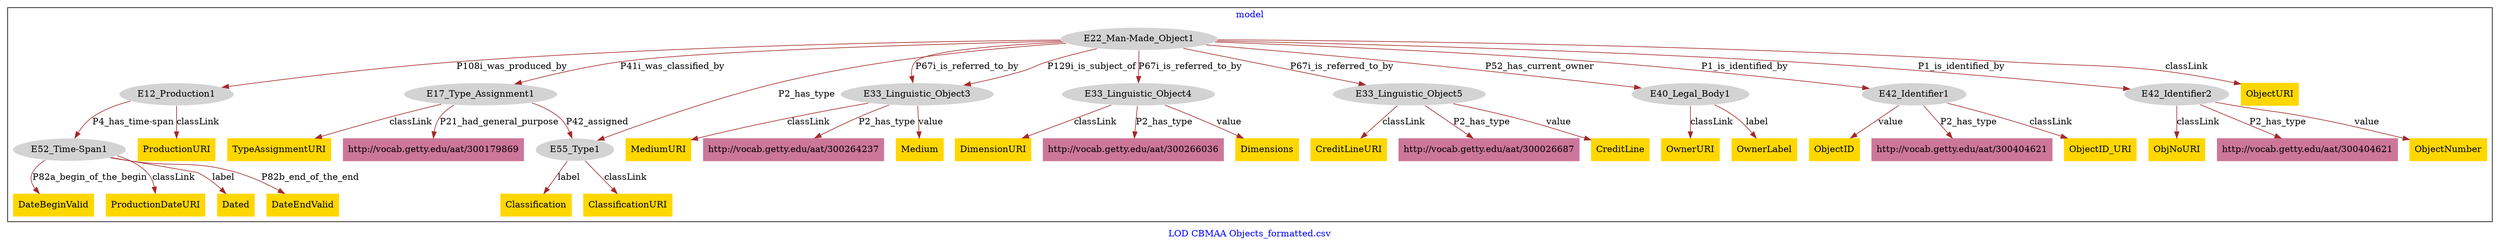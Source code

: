 digraph n0 {
fontcolor="blue"
remincross="true"
label="LOD CBMAA Objects_formatted.csv"
subgraph cluster {
label="model"
n2[style="filled",color="white",fillcolor="lightgray",label="E12_Production1"];
n3[style="filled",color="white",fillcolor="lightgray",label="E52_Time-Span1"];
n4[style="filled",color="white",fillcolor="lightgray",label="E17_Type_Assignment1"];
n5[style="filled",color="white",fillcolor="lightgray",label="E55_Type1"];
n6[style="filled",color="white",fillcolor="lightgray",label="E22_Man-Made_Object1"];
n7[style="filled",color="white",fillcolor="lightgray",label="E33_Linguistic_Object3"];
n8[style="filled",color="white",fillcolor="lightgray",label="E33_Linguistic_Object4"];
n9[style="filled",color="white",fillcolor="lightgray",label="E33_Linguistic_Object5"];
n10[style="filled",color="white",fillcolor="lightgray",label="E40_Legal_Body1"];
n11[style="filled",color="white",fillcolor="lightgray",label="E42_Identifier1"];
n12[style="filled",color="white",fillcolor="lightgray",label="E42_Identifier2"];
n13[shape="plaintext",style="filled",fillcolor="gold",label="Medium"];
n14[shape="plaintext",style="filled",fillcolor="gold",label="Dimensions"];
n15[shape="plaintext",style="filled",fillcolor="gold",label="CreditLine"];
n16[shape="plaintext",style="filled",fillcolor="gold",label="Classification"];
n17[shape="plaintext",style="filled",fillcolor="gold",label="ClassificationURI"];
n18[shape="plaintext",style="filled",fillcolor="gold",label="ObjectID_URI"];
n19[shape="plaintext",style="filled",fillcolor="gold",label="ProductionURI"];
n20[shape="plaintext",style="filled",fillcolor="gold",label="TypeAssignmentURI"];
n21[shape="plaintext",style="filled",fillcolor="gold",label="OwnerURI"];
n22[shape="plaintext",style="filled",fillcolor="gold",label="DateBeginValid"];
n23[shape="plaintext",style="filled",fillcolor="gold",label="ProductionDateURI"];
n24[shape="plaintext",style="filled",fillcolor="gold",label="Dated"];
n25[shape="plaintext",style="filled",fillcolor="gold",label="CreditLineURI"];
n26[shape="plaintext",style="filled",fillcolor="gold",label="OwnerLabel"];
n27[shape="plaintext",style="filled",fillcolor="gold",label="ObjectURI"];
n28[shape="plaintext",style="filled",fillcolor="gold",label="ObjectID"];
n29[shape="plaintext",style="filled",fillcolor="gold",label="ObjectNumber"];
n30[shape="plaintext",style="filled",fillcolor="gold",label="DimensionURI"];
n31[shape="plaintext",style="filled",fillcolor="gold",label="ObjNoURI"];
n32[shape="plaintext",style="filled",fillcolor="gold",label="DateEndValid"];
n33[shape="plaintext",style="filled",fillcolor="gold",label="MediumURI"];
n34[shape="plaintext",style="filled",fillcolor="#CC7799",label="http://vocab.getty.edu/aat/300026687"];
n35[shape="plaintext",style="filled",fillcolor="#CC7799",label="http://vocab.getty.edu/aat/300264237"];
n36[shape="plaintext",style="filled",fillcolor="#CC7799",label="http://vocab.getty.edu/aat/300404621"];
n37[shape="plaintext",style="filled",fillcolor="#CC7799",label="http://vocab.getty.edu/aat/300404621"];
n38[shape="plaintext",style="filled",fillcolor="#CC7799",label="http://vocab.getty.edu/aat/300179869"];
n39[shape="plaintext",style="filled",fillcolor="#CC7799",label="http://vocab.getty.edu/aat/300266036"];
}
n2 -> n3[color="brown",fontcolor="black",label="P4_has_time-span"]
n4 -> n5[color="brown",fontcolor="black",label="P42_assigned"]
n6 -> n2[color="brown",fontcolor="black",label="P108i_was_produced_by"]
n6 -> n4[color="brown",fontcolor="black",label="P41i_was_classified_by"]
n6 -> n7[color="brown",fontcolor="black",label="P129i_is_subject_of"]
n6 -> n8[color="brown",fontcolor="black",label="P67i_is_referred_to_by"]
n6 -> n9[color="brown",fontcolor="black",label="P67i_is_referred_to_by"]
n6 -> n10[color="brown",fontcolor="black",label="P52_has_current_owner"]
n6 -> n11[color="brown",fontcolor="black",label="P1_is_identified_by"]
n6 -> n12[color="brown",fontcolor="black",label="P1_is_identified_by"]
n7 -> n13[color="brown",fontcolor="black",label="value"]
n8 -> n14[color="brown",fontcolor="black",label="value"]
n9 -> n15[color="brown",fontcolor="black",label="value"]
n5 -> n16[color="brown",fontcolor="black",label="label"]
n5 -> n17[color="brown",fontcolor="black",label="classLink"]
n11 -> n18[color="brown",fontcolor="black",label="classLink"]
n2 -> n19[color="brown",fontcolor="black",label="classLink"]
n4 -> n20[color="brown",fontcolor="black",label="classLink"]
n10 -> n21[color="brown",fontcolor="black",label="classLink"]
n3 -> n22[color="brown",fontcolor="black",label="P82a_begin_of_the_begin"]
n3 -> n23[color="brown",fontcolor="black",label="classLink"]
n3 -> n24[color="brown",fontcolor="black",label="label"]
n9 -> n25[color="brown",fontcolor="black",label="classLink"]
n10 -> n26[color="brown",fontcolor="black",label="label"]
n6 -> n27[color="brown",fontcolor="black",label="classLink"]
n11 -> n28[color="brown",fontcolor="black",label="value"]
n12 -> n29[color="brown",fontcolor="black",label="value"]
n8 -> n30[color="brown",fontcolor="black",label="classLink"]
n12 -> n31[color="brown",fontcolor="black",label="classLink"]
n3 -> n32[color="brown",fontcolor="black",label="P82b_end_of_the_end"]
n7 -> n33[color="brown",fontcolor="black",label="classLink"]
n9 -> n34[color="brown",fontcolor="black",label="P2_has_type"]
n6 -> n5[color="brown",fontcolor="black",label="P2_has_type"]
n7 -> n35[color="brown",fontcolor="black",label="P2_has_type"]
n11 -> n36[color="brown",fontcolor="black",label="P2_has_type"]
n6 -> n7[color="brown",fontcolor="black",label="P67i_is_referred_to_by"]
n12 -> n37[color="brown",fontcolor="black",label="P2_has_type"]
n4 -> n38[color="brown",fontcolor="black",label="P21_had_general_purpose"]
n8 -> n39[color="brown",fontcolor="black",label="P2_has_type"]
}
